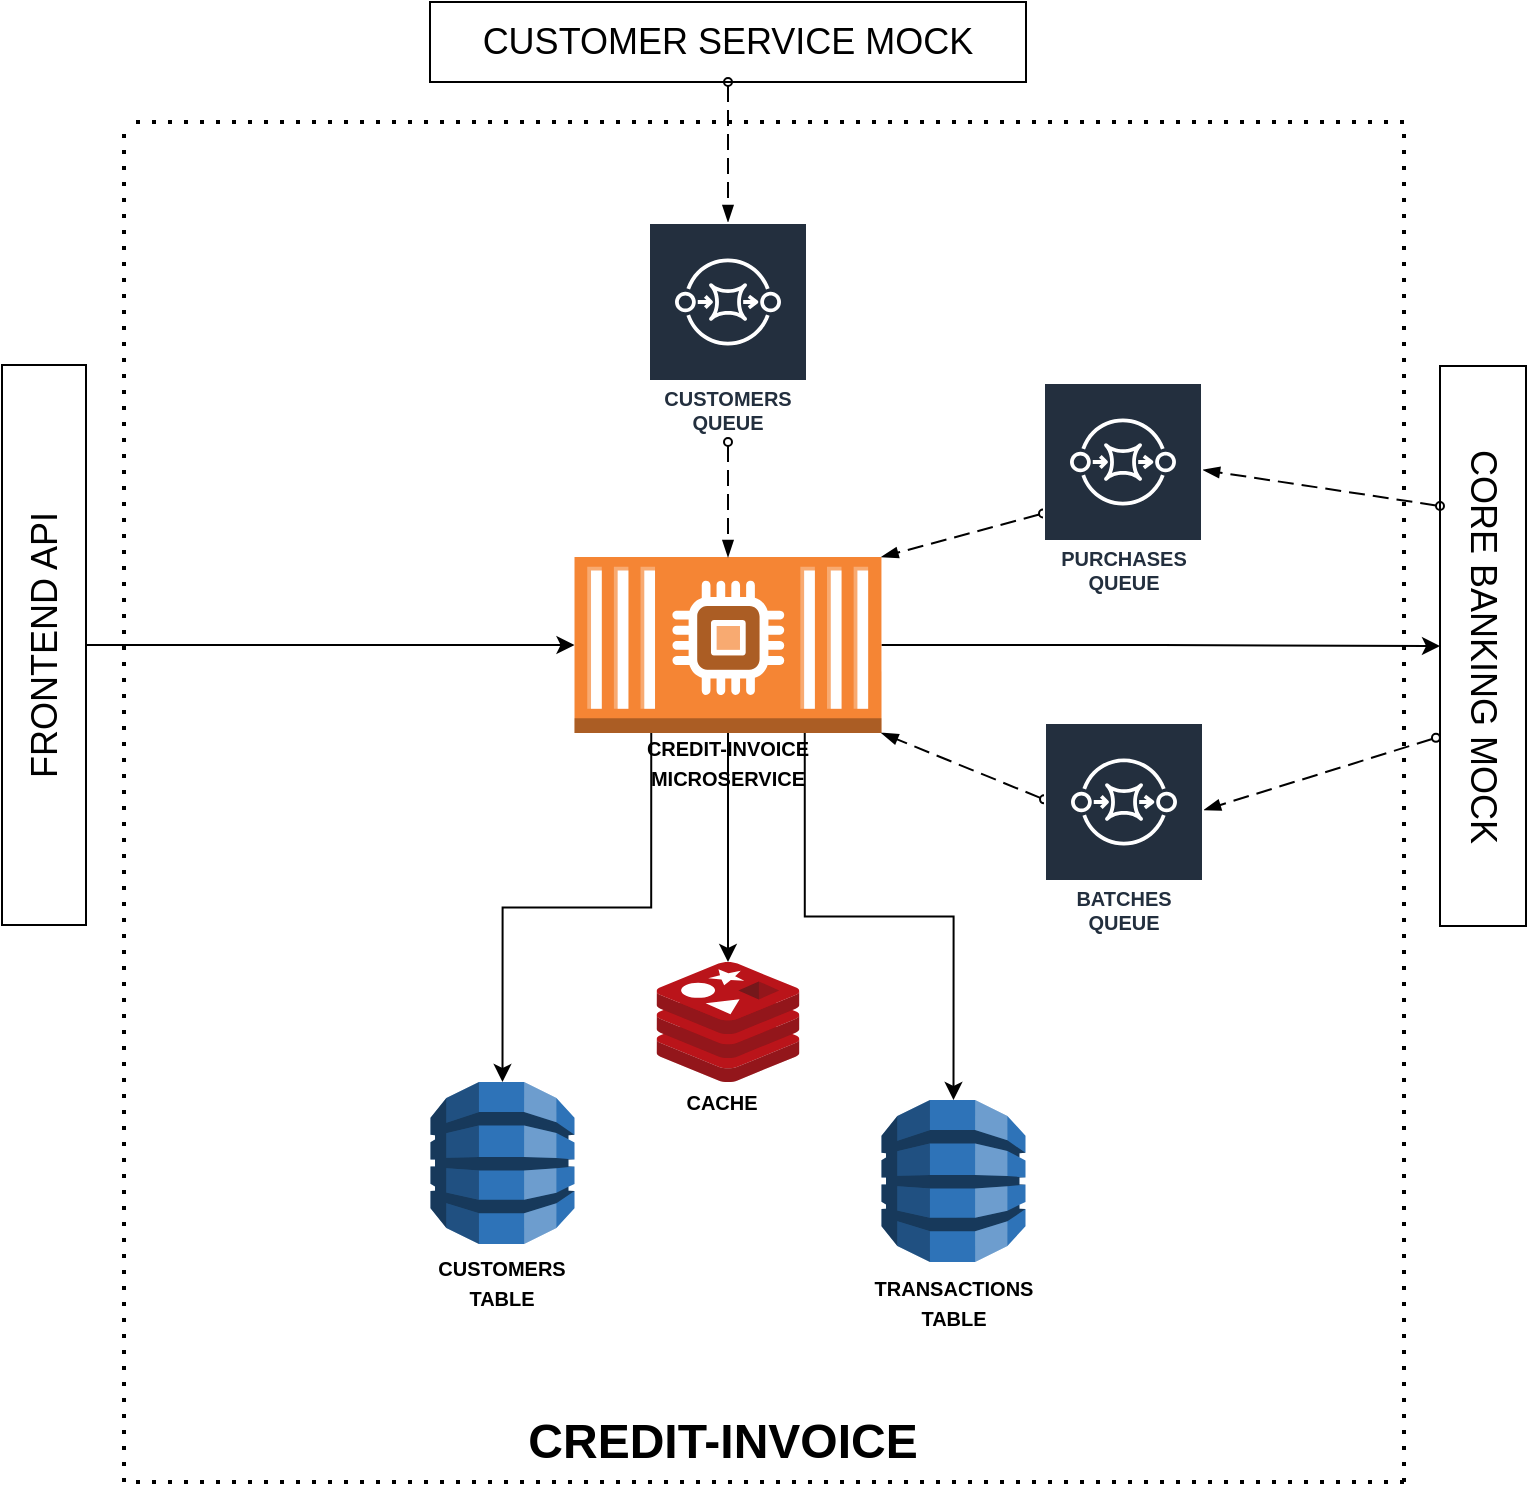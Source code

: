 <mxfile version="22.1.21" type="device">
  <diagram name="Page-1" id="4Gy_bDBG1OQVKbwCDC3K">
    <mxGraphModel dx="1687" dy="922" grid="1" gridSize="10" guides="1" tooltips="1" connect="1" arrows="1" fold="1" page="1" pageScale="1" pageWidth="850" pageHeight="1100" math="0" shadow="0">
      <root>
        <mxCell id="0" />
        <mxCell id="1" parent="0" />
        <mxCell id="e89wq8Fbd3lWtIG_crRo-18" value="" style="endArrow=none;dashed=1;html=1;dashPattern=1 3;strokeWidth=2;rounded=0;" parent="1" edge="1">
          <mxGeometry width="50" height="50" relative="1" as="geometry">
            <mxPoint x="1200" y="320" as="sourcePoint" />
            <mxPoint x="560" y="320" as="targetPoint" />
          </mxGeometry>
        </mxCell>
        <mxCell id="e89wq8Fbd3lWtIG_crRo-19" value="" style="endArrow=none;dashed=1;html=1;dashPattern=1 3;strokeWidth=2;rounded=0;" parent="1" edge="1">
          <mxGeometry width="50" height="50" relative="1" as="geometry">
            <mxPoint x="1200" y="1000" as="sourcePoint" />
            <mxPoint x="1200" y="320" as="targetPoint" />
          </mxGeometry>
        </mxCell>
        <mxCell id="e89wq8Fbd3lWtIG_crRo-20" value="&lt;font style=&quot;font-size: 18px;&quot;&gt;CORE BANKING MOCK&lt;/font&gt;" style="rounded=0;whiteSpace=wrap;html=1;rotation=90;" parent="1" vertex="1">
          <mxGeometry x="1099.5" y="560.5" width="280" height="43" as="geometry" />
        </mxCell>
        <mxCell id="e89wq8Fbd3lWtIG_crRo-25" value="" style="dashed=1;dashPattern=8 4;endArrow=blockThin;endFill=1;startArrow=oval;startFill=0;endSize=6;startSize=4;html=1;rounded=0;entryX=0;entryY=0.5;entryDx=0;entryDy=0;entryPerimeter=0;exitX=0.25;exitY=1;exitDx=0;exitDy=0;" parent="1" source="e89wq8Fbd3lWtIG_crRo-20" edge="1">
          <mxGeometry width="160" relative="1" as="geometry">
            <mxPoint x="1225" y="647" as="sourcePoint" />
            <mxPoint x="1099.5" y="494" as="targetPoint" />
          </mxGeometry>
        </mxCell>
        <mxCell id="e89wq8Fbd3lWtIG_crRo-26" value="" style="dashed=1;dashPattern=8 4;endArrow=blockThin;endFill=1;startArrow=oval;startFill=0;endSize=6;startSize=4;html=1;rounded=0;entryX=1;entryY=0;entryDx=0;entryDy=0;entryPerimeter=0;" parent="1" source="bMZ-CFGxSxBBJkhELFY9-5" target="e89wq8Fbd3lWtIG_crRo-34" edge="1">
          <mxGeometry width="160" relative="1" as="geometry">
            <mxPoint x="990" y="390" as="sourcePoint" />
            <mxPoint x="893" y="520" as="targetPoint" />
          </mxGeometry>
        </mxCell>
        <mxCell id="e89wq8Fbd3lWtIG_crRo-27" value="" style="endArrow=none;dashed=1;html=1;dashPattern=1 3;strokeWidth=2;rounded=0;" parent="1" edge="1">
          <mxGeometry width="50" height="50" relative="1" as="geometry">
            <mxPoint x="560" y="1000" as="sourcePoint" />
            <mxPoint x="560" y="320" as="targetPoint" />
          </mxGeometry>
        </mxCell>
        <mxCell id="e89wq8Fbd3lWtIG_crRo-28" value="" style="endArrow=none;dashed=1;html=1;dashPattern=1 3;strokeWidth=2;rounded=0;" parent="1" edge="1">
          <mxGeometry width="50" height="50" relative="1" as="geometry">
            <mxPoint x="1200" y="1000" as="sourcePoint" />
            <mxPoint x="560" y="1000" as="targetPoint" />
          </mxGeometry>
        </mxCell>
        <mxCell id="e89wq8Fbd3lWtIG_crRo-41" style="edgeStyle=orthogonalEdgeStyle;rounded=0;orthogonalLoop=1;jettySize=auto;html=1;exitX=0.5;exitY=1;exitDx=0;exitDy=0;" parent="1" source="e89wq8Fbd3lWtIG_crRo-29" target="e89wq8Fbd3lWtIG_crRo-34" edge="1">
          <mxGeometry relative="1" as="geometry" />
        </mxCell>
        <mxCell id="e89wq8Fbd3lWtIG_crRo-29" value="&lt;font style=&quot;font-size: 18px;&quot;&gt;FRONTEND API&lt;/font&gt;" style="rounded=0;whiteSpace=wrap;html=1;rotation=-90;" parent="1" vertex="1">
          <mxGeometry x="380" y="560.5" width="280" height="42" as="geometry" />
        </mxCell>
        <mxCell id="e89wq8Fbd3lWtIG_crRo-40" style="edgeStyle=orthogonalEdgeStyle;rounded=0;orthogonalLoop=1;jettySize=auto;html=1;exitX=1;exitY=0.5;exitDx=0;exitDy=0;exitPerimeter=0;entryX=0.5;entryY=1;entryDx=0;entryDy=0;" parent="1" source="e89wq8Fbd3lWtIG_crRo-34" target="e89wq8Fbd3lWtIG_crRo-20" edge="1">
          <mxGeometry relative="1" as="geometry" />
        </mxCell>
        <mxCell id="e89wq8Fbd3lWtIG_crRo-43" value="&lt;b&gt;&lt;font style=&quot;font-size: 24px;&quot;&gt;CREDIT-INVOICE&lt;/font&gt;&lt;/b&gt;" style="text;html=1;align=center;verticalAlign=middle;resizable=0;points=[];autosize=1;strokeColor=none;fillColor=none;" parent="1" vertex="1">
          <mxGeometry x="748.5" y="960" width="220" height="40" as="geometry" />
        </mxCell>
        <mxCell id="e89wq8Fbd3lWtIG_crRo-44" value="&lt;font style=&quot;font-size: 18px;&quot;&gt;CUSTOMER SERVICE MOCK&lt;/font&gt;" style="rounded=0;whiteSpace=wrap;html=1;rotation=0;" parent="1" vertex="1">
          <mxGeometry x="713" y="260" width="298" height="40" as="geometry" />
        </mxCell>
        <mxCell id="e89wq8Fbd3lWtIG_crRo-46" value="" style="dashed=1;dashPattern=8 4;endArrow=blockThin;endFill=1;startArrow=oval;startFill=0;endSize=6;startSize=4;html=1;rounded=0;exitX=0.5;exitY=1;exitDx=0;exitDy=0;entryX=0.5;entryY=0;entryDx=0;entryDy=0;entryPerimeter=0;" parent="1" source="e89wq8Fbd3lWtIG_crRo-44" edge="1">
          <mxGeometry width="160" relative="1" as="geometry">
            <mxPoint x="872" y="430" as="sourcePoint" />
            <mxPoint x="862" y="370" as="targetPoint" />
          </mxGeometry>
        </mxCell>
        <mxCell id="bMZ-CFGxSxBBJkhELFY9-14" style="edgeStyle=orthogonalEdgeStyle;rounded=0;orthogonalLoop=1;jettySize=auto;html=1;exitX=0.5;exitY=1;exitDx=0;exitDy=0;exitPerimeter=0;" edge="1" parent="1" source="e89wq8Fbd3lWtIG_crRo-34" target="e89wq8Fbd3lWtIG_crRo-51">
          <mxGeometry relative="1" as="geometry" />
        </mxCell>
        <mxCell id="e89wq8Fbd3lWtIG_crRo-34" value="" style="outlineConnect=0;dashed=0;verticalLabelPosition=bottom;verticalAlign=top;align=center;html=1;shape=mxgraph.aws3.ec2_compute_container_2;fillColor=#F58534;gradientColor=none;" parent="1" vertex="1">
          <mxGeometry x="785.25" y="537.5" width="153.5" height="88" as="geometry" />
        </mxCell>
        <mxCell id="e89wq8Fbd3lWtIG_crRo-51" value="" style="image;sketch=0;aspect=fixed;html=1;points=[];align=center;fontSize=12;image=img/lib/mscae/Cache_Redis_Product.svg;" parent="1" vertex="1">
          <mxGeometry x="826.28" y="740" width="71.43" height="60" as="geometry" />
        </mxCell>
        <mxCell id="bMZ-CFGxSxBBJkhELFY9-1" value="" style="outlineConnect=0;dashed=0;verticalLabelPosition=bottom;verticalAlign=top;align=center;html=1;shape=mxgraph.aws3.dynamo_db;fillColor=#2E73B8;gradientColor=none;" vertex="1" parent="1">
          <mxGeometry x="938.75" y="809" width="72" height="81" as="geometry" />
        </mxCell>
        <mxCell id="bMZ-CFGxSxBBJkhELFY9-2" value="CUSTOMERS QUEUE" style="sketch=0;outlineConnect=0;fontColor=#232F3E;gradientColor=none;strokeColor=#ffffff;fillColor=#232F3E;dashed=0;verticalLabelPosition=middle;verticalAlign=bottom;align=center;html=1;whiteSpace=wrap;fontSize=10;fontStyle=1;spacing=3;shape=mxgraph.aws4.productIcon;prIcon=mxgraph.aws4.sqs;" vertex="1" parent="1">
          <mxGeometry x="822" y="370" width="80" height="110" as="geometry" />
        </mxCell>
        <mxCell id="e89wq8Fbd3lWtIG_crRo-32" value="" style="dashed=1;dashPattern=8 4;endArrow=blockThin;endFill=1;startArrow=oval;startFill=0;endSize=6;startSize=4;html=1;rounded=0;entryX=0.5;entryY=0;entryDx=0;entryDy=0;entryPerimeter=0;" parent="1" source="bMZ-CFGxSxBBJkhELFY9-2" target="e89wq8Fbd3lWtIG_crRo-34" edge="1">
          <mxGeometry width="160" relative="1" as="geometry">
            <mxPoint x="970" y="440" as="sourcePoint" />
            <mxPoint x="862" y="520" as="targetPoint" />
          </mxGeometry>
        </mxCell>
        <mxCell id="bMZ-CFGxSxBBJkhELFY9-5" value="PURCHASES&lt;br&gt;QUEUE" style="sketch=0;outlineConnect=0;fontColor=#232F3E;gradientColor=none;strokeColor=#ffffff;fillColor=#232F3E;dashed=0;verticalLabelPosition=middle;verticalAlign=bottom;align=center;html=1;whiteSpace=wrap;fontSize=10;fontStyle=1;spacing=3;shape=mxgraph.aws4.productIcon;prIcon=mxgraph.aws4.sqs;" vertex="1" parent="1">
          <mxGeometry x="1019.5" y="450" width="80" height="110" as="geometry" />
        </mxCell>
        <mxCell id="bMZ-CFGxSxBBJkhELFY9-9" value="&lt;span style=&quot;font-size: 10px;&quot;&gt;&lt;b&gt;CACHE&lt;/b&gt;&lt;/span&gt;" style="text;html=1;strokeColor=none;fillColor=none;align=center;verticalAlign=middle;whiteSpace=wrap;rounded=0;" vertex="1" parent="1">
          <mxGeometry x="828.5" y="800" width="60" height="20" as="geometry" />
        </mxCell>
        <mxCell id="bMZ-CFGxSxBBJkhELFY9-10" value="&lt;span style=&quot;font-size: 10px;&quot;&gt;&lt;b&gt;TRANSACTIONS&lt;br&gt;TABLE&lt;br&gt;&lt;/b&gt;&lt;/span&gt;" style="text;html=1;strokeColor=none;fillColor=none;align=center;verticalAlign=middle;whiteSpace=wrap;rounded=0;" vertex="1" parent="1">
          <mxGeometry x="944.75" y="900" width="60" height="19" as="geometry" />
        </mxCell>
        <mxCell id="bMZ-CFGxSxBBJkhELFY9-11" value="" style="dashed=1;dashPattern=8 4;endArrow=blockThin;endFill=1;startArrow=oval;startFill=0;endSize=6;startSize=4;html=1;rounded=0;entryX=0;entryY=0.5;entryDx=0;entryDy=0;entryPerimeter=0;exitX=0.664;exitY=1.047;exitDx=0;exitDy=0;exitPerimeter=0;" edge="1" parent="1" source="e89wq8Fbd3lWtIG_crRo-20">
          <mxGeometry width="160" relative="1" as="geometry">
            <mxPoint x="1218.5" y="682" as="sourcePoint" />
            <mxPoint x="1100" y="664" as="targetPoint" />
          </mxGeometry>
        </mxCell>
        <mxCell id="bMZ-CFGxSxBBJkhELFY9-12" value="" style="dashed=1;dashPattern=8 4;endArrow=blockThin;endFill=1;startArrow=oval;startFill=0;endSize=6;startSize=4;html=1;rounded=0;entryX=1;entryY=1;entryDx=0;entryDy=0;entryPerimeter=0;" edge="1" parent="1" source="bMZ-CFGxSxBBJkhELFY9-13" target="e89wq8Fbd3lWtIG_crRo-34">
          <mxGeometry width="160" relative="1" as="geometry">
            <mxPoint x="990.5" y="560" as="sourcePoint" />
            <mxPoint x="900.5" y="708" as="targetPoint" />
          </mxGeometry>
        </mxCell>
        <mxCell id="bMZ-CFGxSxBBJkhELFY9-13" value="BATCHES&lt;br&gt;QUEUE" style="sketch=0;outlineConnect=0;fontColor=#232F3E;gradientColor=none;strokeColor=#ffffff;fillColor=#232F3E;dashed=0;verticalLabelPosition=middle;verticalAlign=bottom;align=center;html=1;whiteSpace=wrap;fontSize=10;fontStyle=1;spacing=3;shape=mxgraph.aws4.productIcon;prIcon=mxgraph.aws4.sqs;" vertex="1" parent="1">
          <mxGeometry x="1020" y="620" width="80" height="110" as="geometry" />
        </mxCell>
        <mxCell id="bMZ-CFGxSxBBJkhELFY9-15" value="" style="outlineConnect=0;dashed=0;verticalLabelPosition=bottom;verticalAlign=top;align=center;html=1;shape=mxgraph.aws3.dynamo_db;fillColor=#2E73B8;gradientColor=none;" vertex="1" parent="1">
          <mxGeometry x="713.25" y="800" width="72" height="81" as="geometry" />
        </mxCell>
        <mxCell id="bMZ-CFGxSxBBJkhELFY9-16" value="&lt;span style=&quot;font-size: 10px;&quot;&gt;&lt;b&gt;CUSTOMERS&lt;br&gt;TABLE&lt;br&gt;&lt;/b&gt;&lt;/span&gt;" style="text;html=1;strokeColor=none;fillColor=none;align=center;verticalAlign=middle;whiteSpace=wrap;rounded=0;" vertex="1" parent="1">
          <mxGeometry x="719.25" y="890" width="60" height="19" as="geometry" />
        </mxCell>
        <mxCell id="bMZ-CFGxSxBBJkhELFY9-17" style="edgeStyle=orthogonalEdgeStyle;rounded=0;orthogonalLoop=1;jettySize=auto;html=1;exitX=0.75;exitY=1;exitDx=0;exitDy=0;exitPerimeter=0;entryX=0.5;entryY=0;entryDx=0;entryDy=0;entryPerimeter=0;" edge="1" parent="1" source="e89wq8Fbd3lWtIG_crRo-34" target="bMZ-CFGxSxBBJkhELFY9-1">
          <mxGeometry relative="1" as="geometry" />
        </mxCell>
        <mxCell id="bMZ-CFGxSxBBJkhELFY9-18" style="edgeStyle=orthogonalEdgeStyle;rounded=0;orthogonalLoop=1;jettySize=auto;html=1;exitX=0.25;exitY=1;exitDx=0;exitDy=0;exitPerimeter=0;entryX=0.5;entryY=0;entryDx=0;entryDy=0;entryPerimeter=0;" edge="1" parent="1" source="e89wq8Fbd3lWtIG_crRo-34" target="bMZ-CFGxSxBBJkhELFY9-15">
          <mxGeometry relative="1" as="geometry" />
        </mxCell>
        <mxCell id="bMZ-CFGxSxBBJkhELFY9-20" value="&lt;span style=&quot;font-size: 10px;&quot;&gt;&lt;b&gt;CREDIT-INVOICE&lt;br&gt;MICROSERVICE&lt;br&gt;&lt;/b&gt;&lt;/span&gt;" style="text;html=1;strokeColor=none;fillColor=none;align=center;verticalAlign=middle;whiteSpace=wrap;rounded=0;" vertex="1" parent="1">
          <mxGeometry x="805.85" y="630" width="112.29" height="19" as="geometry" />
        </mxCell>
      </root>
    </mxGraphModel>
  </diagram>
</mxfile>
